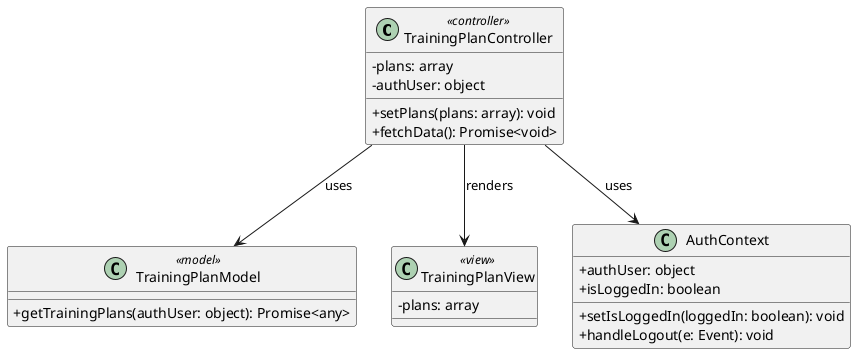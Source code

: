 @startuml training plan
skinparam classAttributeIconSize 0

class TrainingPlanController <<controller>> {
  - plans: array
  - authUser: object
  + setPlans(plans: array): void
  + fetchData(): Promise<void>
}

class TrainingPlanModel <<model>> {
  + getTrainingPlans(authUser: object): Promise<any>
}

class TrainingPlanView <<view>> {
  - plans: array
}

class AuthContext {
  + authUser: object
  + isLoggedIn: boolean
  + setIsLoggedIn(loggedIn: boolean): void
  + handleLogout(e: Event): void
}

TrainingPlanController -down-> TrainingPlanModel : uses
TrainingPlanController -down-> TrainingPlanView : renders
TrainingPlanController -down-> AuthContext : uses

@enduml
